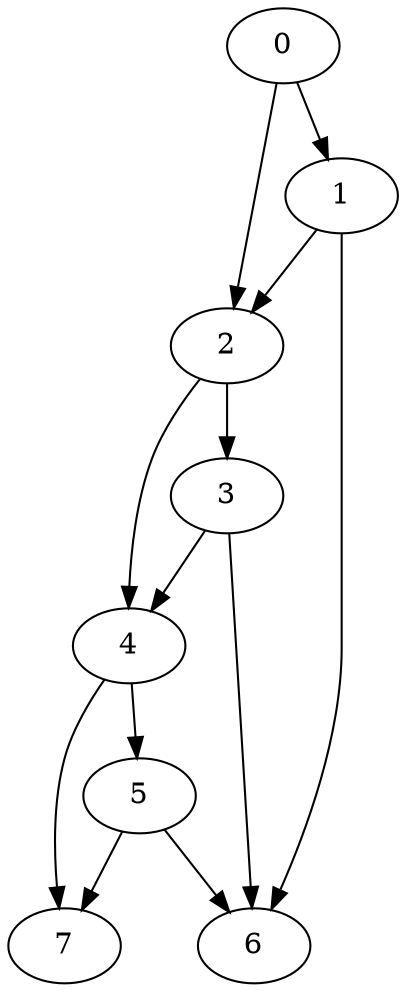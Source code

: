 digraph {
	0
	1
	2
	3
	4
	5
	6
	7
	5 -> 7
	4 -> 7
	0 -> 1
	0 -> 2
	1 -> 2
	2 -> 3
	2 -> 4
	3 -> 4
	4 -> 5
	1 -> 6
	3 -> 6
	5 -> 6
}
